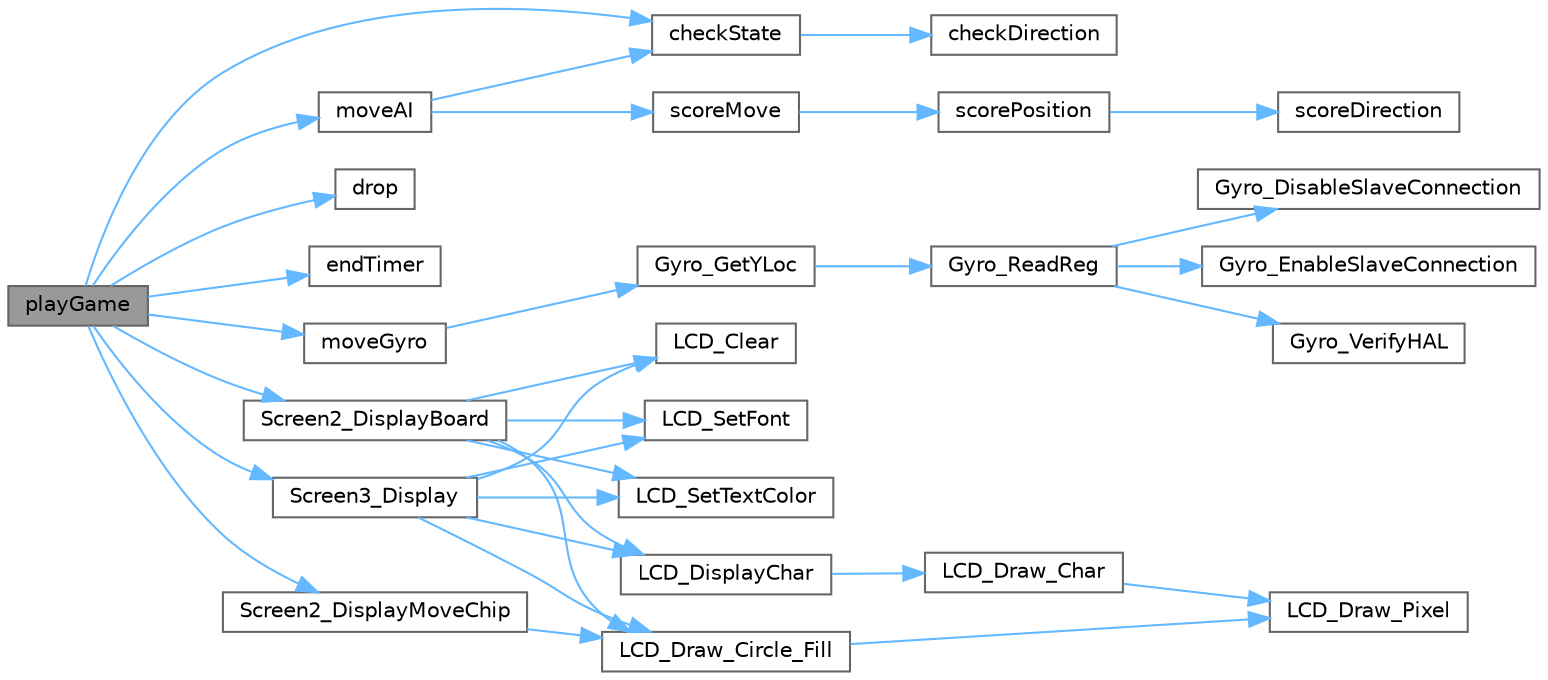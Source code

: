 digraph "playGame"
{
 // LATEX_PDF_SIZE
  bgcolor="transparent";
  edge [fontname=Helvetica,fontsize=10,labelfontname=Helvetica,labelfontsize=10];
  node [fontname=Helvetica,fontsize=10,shape=box,height=0.2,width=0.4];
  rankdir="LR";
  Node1 [id="Node000001",label="playGame",height=0.2,width=0.4,color="gray40", fillcolor="grey60", style="filled", fontcolor="black",tooltip="loop that runs the program to play the game"];
  Node1 -> Node2 [id="edge33_Node000001_Node000002",color="steelblue1",style="solid",tooltip=" "];
  Node2 [id="Node000002",label="checkState",height=0.2,width=0.4,color="grey40", fillcolor="white", style="filled",URL="$_a_i_8c.html#ae9311ace8e11cba345ccba6ecfd1b6b6",tooltip="Checks if a game has been won given the board."];
  Node2 -> Node3 [id="edge34_Node000002_Node000003",color="steelblue1",style="solid",tooltip=" "];
  Node3 [id="Node000003",label="checkDirection",height=0.2,width=0.4,color="grey40", fillcolor="white", style="filled",URL="$_a_i_8c.html#a598eb784713eca7a81391647864b7612",tooltip="helper function for checkState that checks in directions"];
  Node1 -> Node4 [id="edge35_Node000001_Node000004",color="steelblue1",style="solid",tooltip=" "];
  Node4 [id="Node000004",label="drop",height=0.2,width=0.4,color="grey40", fillcolor="white", style="filled",URL="$_application_code_8c.html#a70b6ce664b7b4fdb33e25ad9d81873d6",tooltip="drops the chip to the lowest location for the given column in gameboard triggered by button interrupt..."];
  Node1 -> Node5 [id="edge36_Node000001_Node000005",color="steelblue1",style="solid",tooltip=" "];
  Node5 [id="Node000005",label="endTimer",height=0.2,width=0.4,color="grey40", fillcolor="white", style="filled",URL="$_display_8c.html#a25f1dec00bfa5ab6afed0de15b9a07da",tooltip="ends the game timer"];
  Node1 -> Node6 [id="edge37_Node000001_Node000006",color="steelblue1",style="solid",tooltip=" "];
  Node6 [id="Node000006",label="moveAI",height=0.2,width=0.4,color="grey40", fillcolor="white", style="filled",URL="$_a_i_8c.html#a90bb36576ea122c2869f5b3392453a02",tooltip="Moves the piece to the best position based on scores."];
  Node6 -> Node2 [id="edge38_Node000006_Node000002",color="steelblue1",style="solid",tooltip=" "];
  Node6 -> Node7 [id="edge39_Node000006_Node000007",color="steelblue1",style="solid",tooltip=" "];
  Node7 [id="Node000007",label="scoreMove",height=0.2,width=0.4,color="grey40", fillcolor="white", style="filled",URL="$_a_i_8c.html#a58dbeb0edab4f0514555efc4b1be8a97",tooltip="Calculates a score for the board by checking all positions."];
  Node7 -> Node8 [id="edge40_Node000007_Node000008",color="steelblue1",style="solid",tooltip=" "];
  Node8 [id="Node000008",label="scorePosition",height=0.2,width=0.4,color="grey40", fillcolor="white", style="filled",URL="$_a_i_8c.html#a12b4757135034ac890fe38bc5aad92f0",tooltip="Calculates a score for the position by checking in all directions."];
  Node8 -> Node9 [id="edge41_Node000008_Node000009",color="steelblue1",style="solid",tooltip=" "];
  Node9 [id="Node000009",label="scoreDirection",height=0.2,width=0.4,color="grey40", fillcolor="white", style="filled",URL="$_a_i_8c.html#a59e2c737d4b6d705e0ed11a2e9b41752",tooltip="Calculates a score of a direction /, \\, |, -."];
  Node1 -> Node10 [id="edge42_Node000001_Node000010",color="steelblue1",style="solid",tooltip=" "];
  Node10 [id="Node000010",label="moveGyro",height=0.2,width=0.4,color="grey40", fillcolor="white", style="filled",URL="$_application_code_8c.html#a0990070b581603c8bf86debcea28c20b",tooltip="move function to change the column that the chip hovers over gyro or touch controlled based on compil..."];
  Node10 -> Node11 [id="edge43_Node000010_Node000011",color="steelblue1",style="solid",tooltip=" "];
  Node11 [id="Node000011",label="Gyro_GetYLoc",height=0.2,width=0.4,color="grey40", fillcolor="white", style="filled",URL="$_gyro_8c.html#a3f23b9c98e52e23454d961ecbcaa97fd",tooltip="gets the change in y location"];
  Node11 -> Node12 [id="edge44_Node000011_Node000012",color="steelblue1",style="solid",tooltip=" "];
  Node12 [id="Node000012",label="Gyro_ReadReg",height=0.2,width=0.4,color="grey40", fillcolor="white", style="filled",URL="$_gyro_8c.html#ac40c444b1ec53a450cdce8ca8f147237",tooltip="reads a given register"];
  Node12 -> Node13 [id="edge45_Node000012_Node000013",color="steelblue1",style="solid",tooltip=" "];
  Node13 [id="Node000013",label="Gyro_DisableSlaveConnection",height=0.2,width=0.4,color="grey40", fillcolor="white", style="filled",URL="$_gyro_8c.html#ab2f8c2d55c38872d6b058cd2b1d913ae",tooltip="disables chip select to disable communication through SPI"];
  Node12 -> Node14 [id="edge46_Node000012_Node000014",color="steelblue1",style="solid",tooltip=" "];
  Node14 [id="Node000014",label="Gyro_EnableSlaveConnection",height=0.2,width=0.4,color="grey40", fillcolor="white", style="filled",URL="$_gyro_8c.html#a458aac68a5214cfaa23b08e42c8af9ec",tooltip="enables chip select to enable communication through SPI"];
  Node12 -> Node15 [id="edge47_Node000012_Node000015",color="steelblue1",style="solid",tooltip=" "];
  Node15 [id="Node000015",label="Gyro_VerifyHAL",height=0.2,width=0.4,color="grey40", fillcolor="white", style="filled",URL="$_gyro_8c.html#a76b0f183cf84f9c616c01b0902601e0c",tooltip="ensures HAL is still ok"];
  Node1 -> Node16 [id="edge48_Node000001_Node000016",color="steelblue1",style="solid",tooltip=" "];
  Node16 [id="Node000016",label="Screen2_DisplayBoard",height=0.2,width=0.4,color="grey40", fillcolor="white", style="filled",URL="$_display_8c.html#a5bc581d263574a331a20dd48e5c38773",tooltip="displays the board and connect 4 lettering while playing the game"];
  Node16 -> Node17 [id="edge49_Node000016_Node000017",color="steelblue1",style="solid",tooltip=" "];
  Node17 [id="Node000017",label="LCD_Clear",height=0.2,width=0.4,color="grey40", fillcolor="white", style="filled",URL="$_l_c_d___driver_8c.html#a3adb96f62a9531f7c1e5d05f74c13aad",tooltip=" "];
  Node16 -> Node18 [id="edge50_Node000016_Node000018",color="steelblue1",style="solid",tooltip=" "];
  Node18 [id="Node000018",label="LCD_DisplayChar",height=0.2,width=0.4,color="grey40", fillcolor="white", style="filled",URL="$_l_c_d___driver_8c.html#aa500186c114aaea3dd6cdc11d306617e",tooltip=" "];
  Node18 -> Node19 [id="edge51_Node000018_Node000019",color="steelblue1",style="solid",tooltip=" "];
  Node19 [id="Node000019",label="LCD_Draw_Char",height=0.2,width=0.4,color="grey40", fillcolor="white", style="filled",URL="$_l_c_d___driver_8c.html#addb5f8abbda2661be669a4a51f7e544c",tooltip=" "];
  Node19 -> Node20 [id="edge52_Node000019_Node000020",color="steelblue1",style="solid",tooltip=" "];
  Node20 [id="Node000020",label="LCD_Draw_Pixel",height=0.2,width=0.4,color="grey40", fillcolor="white", style="filled",URL="$_l_c_d___driver_8c.html#a1fcee343bead66e79958b5d243fcaabb",tooltip=" "];
  Node16 -> Node21 [id="edge53_Node000016_Node000021",color="steelblue1",style="solid",tooltip=" "];
  Node21 [id="Node000021",label="LCD_Draw_Circle_Fill",height=0.2,width=0.4,color="grey40", fillcolor="white", style="filled",URL="$_l_c_d___driver_8c.html#ad100093c753ae9ae5d6a5a193dd22b36",tooltip=" "];
  Node21 -> Node20 [id="edge54_Node000021_Node000020",color="steelblue1",style="solid",tooltip=" "];
  Node16 -> Node22 [id="edge55_Node000016_Node000022",color="steelblue1",style="solid",tooltip=" "];
  Node22 [id="Node000022",label="LCD_SetFont",height=0.2,width=0.4,color="grey40", fillcolor="white", style="filled",URL="$_l_c_d___driver_8c.html#ac033ddcb70a4545090a2ca57f0be321a",tooltip=" "];
  Node16 -> Node23 [id="edge56_Node000016_Node000023",color="steelblue1",style="solid",tooltip=" "];
  Node23 [id="Node000023",label="LCD_SetTextColor",height=0.2,width=0.4,color="grey40", fillcolor="white", style="filled",URL="$_l_c_d___driver_8c.html#afb00cae53154eb62c10694a6e9122187",tooltip=" "];
  Node1 -> Node24 [id="edge57_Node000001_Node000024",color="steelblue1",style="solid",tooltip=" "];
  Node24 [id="Node000024",label="Screen2_DisplayMoveChip",height=0.2,width=0.4,color="grey40", fillcolor="white", style="filled",URL="$_display_8c.html#ad6a9f3b56b0e9f012ec296470d33fd80",tooltip="displays the moving chip at its given location"];
  Node24 -> Node21 [id="edge58_Node000024_Node000021",color="steelblue1",style="solid",tooltip=" "];
  Node1 -> Node25 [id="edge59_Node000001_Node000025",color="steelblue1",style="solid",tooltip=" "];
  Node25 [id="Node000025",label="Screen3_Display",height=0.2,width=0.4,color="grey40", fillcolor="white", style="filled",URL="$_display_8c.html#ae449fa53977e9b5a60f38a6b99c9a2fd",tooltip="displays end game screen with scores and time played"];
  Node25 -> Node17 [id="edge60_Node000025_Node000017",color="steelblue1",style="solid",tooltip=" "];
  Node25 -> Node18 [id="edge61_Node000025_Node000018",color="steelblue1",style="solid",tooltip=" "];
  Node25 -> Node21 [id="edge62_Node000025_Node000021",color="steelblue1",style="solid",tooltip=" "];
  Node25 -> Node22 [id="edge63_Node000025_Node000022",color="steelblue1",style="solid",tooltip=" "];
  Node25 -> Node23 [id="edge64_Node000025_Node000023",color="steelblue1",style="solid",tooltip=" "];
}
